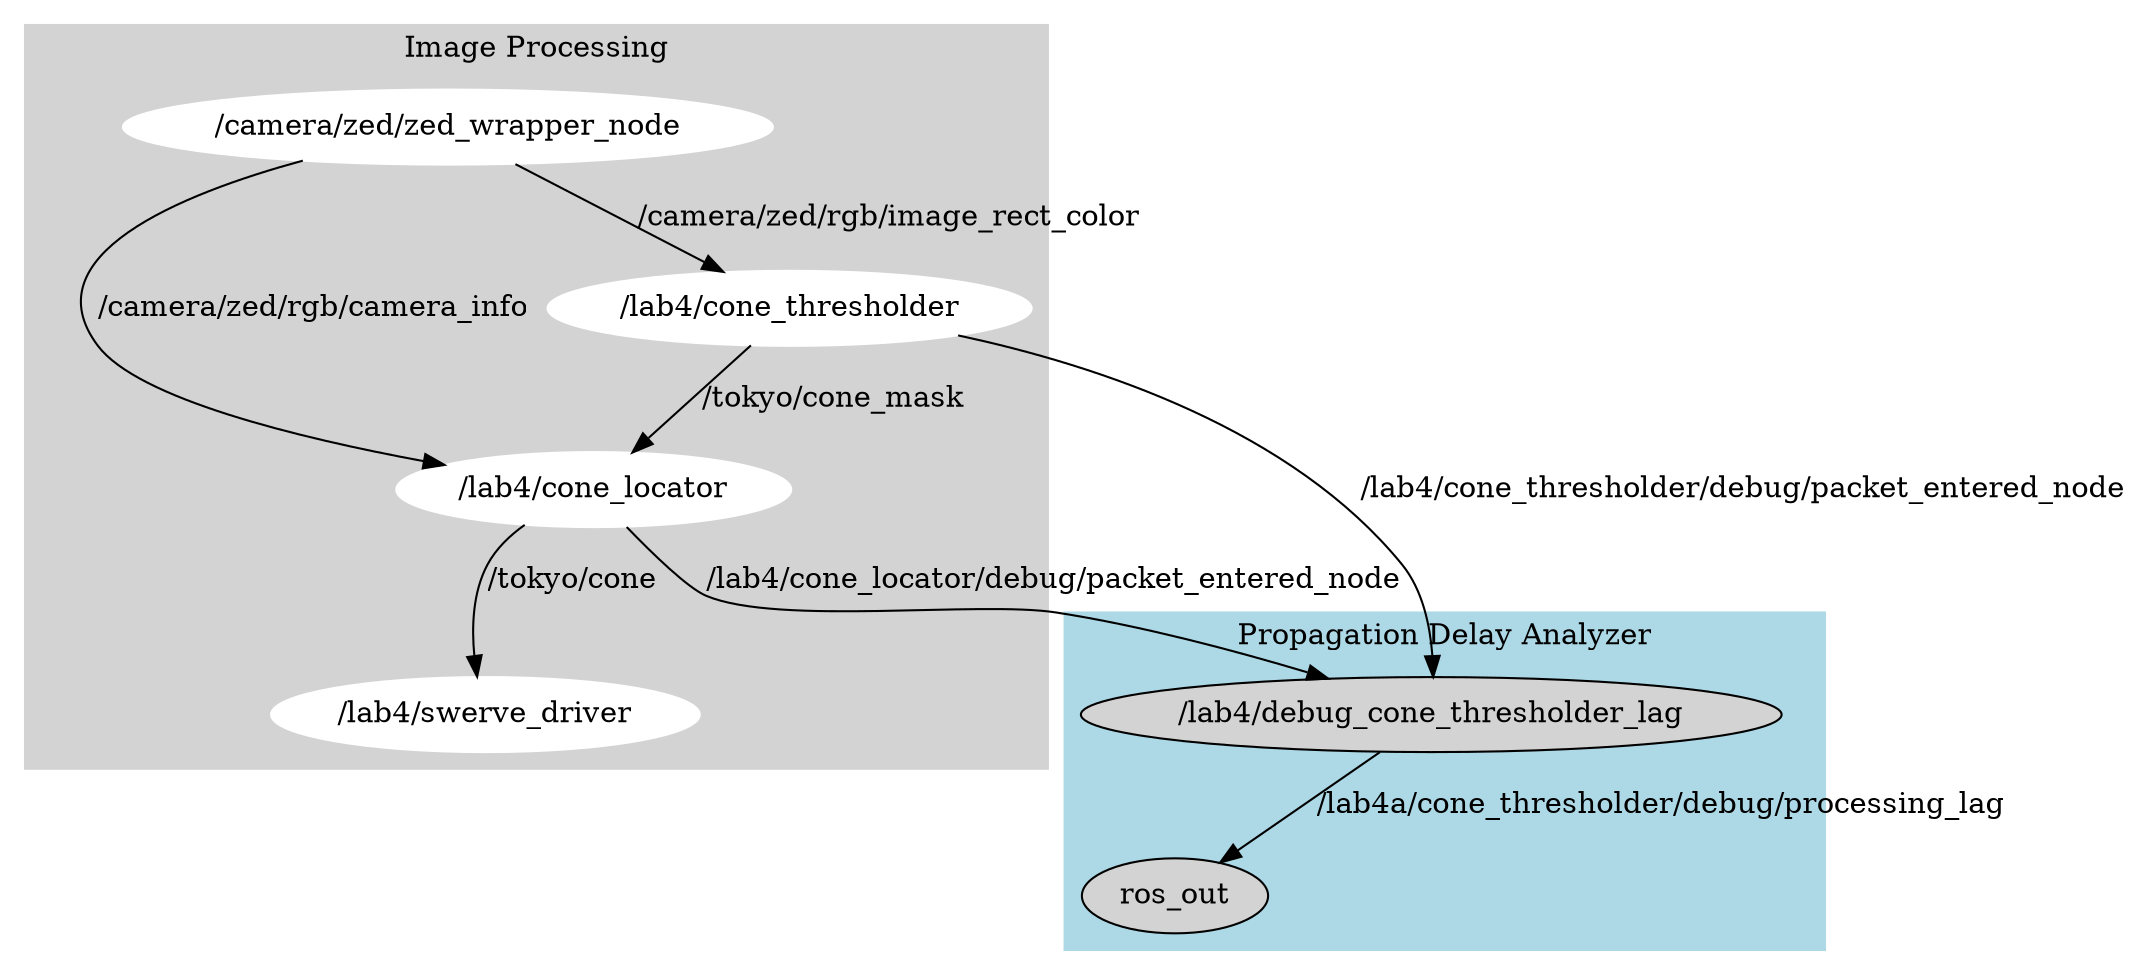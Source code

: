 # http://www.graphviz.org/content/cluster

digraph G {

	subgraph cluster_0 {
		style=filled;
		color=lightgrey;
		node [style=filled,color=white];
		zed              [label="/camera/zed/zed_wrapper_node"];
	    cone_thresholder [label="/lab4/cone_thresholder"];
	    cone_locator     [label="/lab4/cone_locator"];
	    swerve_driver    [label="/lab4/swerve_driver"];

	    zed -> cone_thresholder          [label="/camera/zed/rgb/image_rect_color"];
	    zed -> cone_locator              [label="/camera/zed/rgb/camera_info"];
	    cone_thresholder -> cone_locator [label="/tokyo/cone_mask"];
	    cone_locator -> swerve_driver    [label="/tokyo/cone"];
		label = "Image Processing";
	}

	subgraph cluster_1 {
		node [style=filled];
		lag_debug        [label="/lab4/debug_cone_thresholder_lag"]
        ros_out          [label="ros_out"]


        cone_thresholder -> lag_debug [label="/lab4/cone_thresholder/debug/packet_entered_node"];
	    cone_locator -> lag_debug     [label="/lab4/cone_locator/debug/packet_entered_node"];
        lag_debug -> ros_out          [label="/lab4a/cone_thresholder/debug/processing_lag"];
		style=filled;
		color=lightblue;
		label = "Propagation Delay Analyzer";
	}


}
